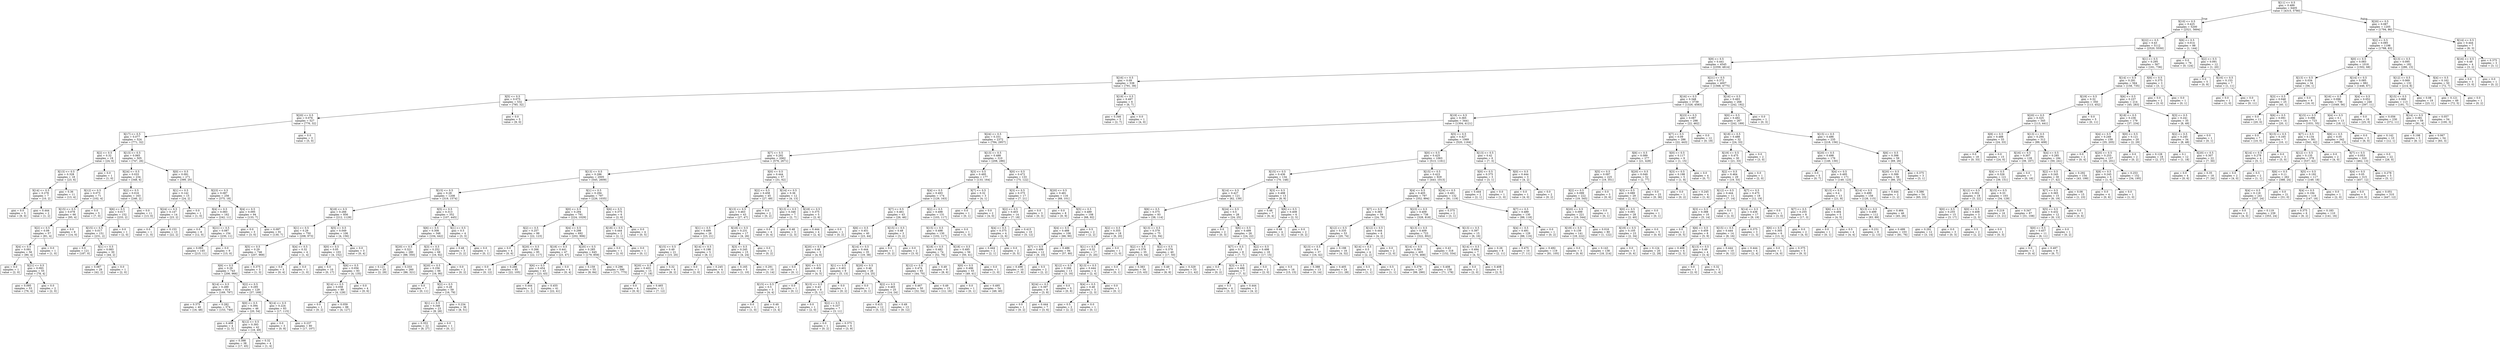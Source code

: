 digraph Tree {
node [shape=box] ;
0 [label="X[11] <= 0.5\ngini = 0.489\nsamples = 6405\nvalue = [4315, 5780]"] ;
1 [label="X[10] <= 0.5\ngini = 0.425\nsamples = 5200\nvalue = [2521, 5694]"] ;
0 -> 1 [labeldistance=2.5, labelangle=45, headlabel="True"] ;
2 [label="X[22] <= 0.5\ngini = 0.43\nsamples = 5112\nvalue = [2520, 5550]"] ;
1 -> 2 ;
3 [label="X[9] <= 0.5\ngini = 0.441\nsamples = 4545\nvalue = [2359, 4814]"] ;
2 -> 3 ;
4 [label="X[16] <= 0.5\ngini = 0.09\nsamples = 538\nvalue = [791, 39]"] ;
3 -> 4 ;
5 [label="X[5] <= 0.5\ngini = 0.075\nsamples = 532\nvalue = [785, 32]"] ;
4 -> 5 ;
6 [label="X[20] <= 0.5\ngini = 0.076\nsamples = 527\nvalue = [776, 32]"] ;
5 -> 6 ;
7 [label="X[17] <= 0.5\ngini = 0.077\nsamples = 524\nvalue = [771, 32]"] ;
6 -> 7 ;
8 [label="X[2] <= 0.5\ngini = 0.32\nsamples = 19\nvalue = [24, 6]"] ;
7 -> 8 ;
9 [label="X[13] <= 0.5\ngini = 0.328\nsamples = 18\nvalue = [23, 6]"] ;
8 -> 9 ;
10 [label="X[14] <= 0.5\ngini = 0.278\nsamples = 7\nvalue = [10, 2]"] ;
9 -> 10 ;
11 [label="gini = 0.0\nsamples = 5\nvalue = [9, 0]"] ;
10 -> 11 ;
12 [label="gini = 0.444\nsamples = 2\nvalue = [1, 2]"] ;
10 -> 12 ;
13 [label="gini = 0.36\nsamples = 11\nvalue = [13, 4]"] ;
9 -> 13 ;
14 [label="gini = 0.0\nsamples = 1\nvalue = [1, 0]"] ;
8 -> 14 ;
15 [label="X[13] <= 0.5\ngini = 0.065\nsamples = 505\nvalue = [747, 26]"] ;
7 -> 15 ;
16 [label="X[24] <= 0.5\ngini = 0.033\nsamples = 234\nvalue = [348, 6]"] ;
15 -> 16 ;
17 [label="X[12] <= 0.5\ngini = 0.073\nsamples = 71\nvalue = [102, 4]"] ;
16 -> 17 ;
18 [label="X[15] <= 0.5\ngini = 0.078\nsamples = 66\nvalue = [95, 4]"] ;
17 -> 18 ;
19 [label="X[2] <= 0.5\ngini = 0.09\nsamples = 57\nvalue = [81, 4]"] ;
18 -> 19 ;
20 [label="X[4] <= 0.5\ngini = 0.091\nsamples = 56\nvalue = [80, 4]"] ;
19 -> 20 ;
21 [label="gini = 0.0\nsamples = 1\nvalue = [2, 0]"] ;
20 -> 21 ;
22 [label="X[21] <= 0.5\ngini = 0.093\nsamples = 55\nvalue = [78, 4]"] ;
20 -> 22 ;
23 [label="gini = 0.095\nsamples = 53\nvalue = [76, 4]"] ;
22 -> 23 ;
24 [label="gini = 0.0\nsamples = 2\nvalue = [2, 0]"] ;
22 -> 24 ;
25 [label="gini = 0.0\nsamples = 1\nvalue = [1, 0]"] ;
19 -> 25 ;
26 [label="gini = 0.0\nsamples = 9\nvalue = [14, 0]"] ;
18 -> 26 ;
27 [label="gini = 0.0\nsamples = 5\nvalue = [7, 0]"] ;
17 -> 27 ;
28 [label="X[2] <= 0.5\ngini = 0.016\nsamples = 163\nvalue = [246, 2]"] ;
16 -> 28 ;
29 [label="X[6] <= 0.5\ngini = 0.017\nsamples = 152\nvalue = [233, 2]"] ;
28 -> 29 ;
30 [label="X[15] <= 0.5\ngini = 0.017\nsamples = 151\nvalue = [231, 2]"] ;
29 -> 30 ;
31 [label="gini = 0.0\nsamples = 121\nvalue = [187, 0]"] ;
30 -> 31 ;
32 [label="X[1] <= 0.5\ngini = 0.083\nsamples = 30\nvalue = [44, 2]"] ;
30 -> 32 ;
33 [label="gini = 0.087\nsamples = 29\nvalue = [42, 2]"] ;
32 -> 33 ;
34 [label="gini = 0.0\nsamples = 1\nvalue = [2, 0]"] ;
32 -> 34 ;
35 [label="gini = 0.0\nsamples = 1\nvalue = [2, 0]"] ;
29 -> 35 ;
36 [label="gini = 0.0\nsamples = 11\nvalue = [13, 0]"] ;
28 -> 36 ;
37 [label="X[0] <= 0.5\ngini = 0.091\nsamples = 271\nvalue = [399, 20]"] ;
15 -> 37 ;
38 [label="X[1] <= 0.5\ngini = 0.142\nsamples = 15\nvalue = [24, 2]"] ;
37 -> 38 ;
39 [label="X[24] <= 0.5\ngini = 0.147\nsamples = 14\nvalue = [23, 2]"] ;
38 -> 39 ;
40 [label="gini = 0.0\nsamples = 1\nvalue = [1, 0]"] ;
39 -> 40 ;
41 [label="gini = 0.153\nsamples = 13\nvalue = [22, 2]"] ;
39 -> 41 ;
42 [label="gini = 0.0\nsamples = 1\nvalue = [1, 0]"] ;
38 -> 42 ;
43 [label="X[23] <= 0.5\ngini = 0.087\nsamples = 256\nvalue = [375, 18]"] ;
37 -> 43 ;
44 [label="X[4] <= 0.5\ngini = 0.083\nsamples = 162\nvalue = [242, 11]"] ;
43 -> 44 ;
45 [label="gini = 0.0\nsamples = 8\nvalue = [12, 0]"] ;
44 -> 45 ;
46 [label="X[21] <= 0.5\ngini = 0.087\nsamples = 154\nvalue = [230, 11]"] ;
44 -> 46 ;
47 [label="gini = 0.093\nsamples = 145\nvalue = [215, 11]"] ;
46 -> 47 ;
48 [label="gini = 0.0\nsamples = 9\nvalue = [15, 0]"] ;
46 -> 48 ;
49 [label="X[4] <= 0.5\ngini = 0.095\nsamples = 94\nvalue = [133, 7]"] ;
43 -> 49 ;
50 [label="gini = 0.0\nsamples = 3\nvalue = [3, 0]"] ;
49 -> 50 ;
51 [label="gini = 0.097\nsamples = 91\nvalue = [130, 7]"] ;
49 -> 51 ;
52 [label="gini = 0.0\nsamples = 3\nvalue = [5, 0]"] ;
6 -> 52 ;
53 [label="gini = 0.0\nsamples = 5\nvalue = [9, 0]"] ;
5 -> 53 ;
54 [label="X[19] <= 0.5\ngini = 0.497\nsamples = 6\nvalue = [6, 7]"] ;
4 -> 54 ;
55 [label="gini = 0.346\nsamples = 5\nvalue = [2, 7]"] ;
54 -> 55 ;
56 [label="gini = 0.0\nsamples = 1\nvalue = [4, 0]"] ;
54 -> 56 ;
57 [label="X[21] <= 0.5\ngini = 0.372\nsamples = 4007\nvalue = [1568, 4775]"] ;
3 -> 57 ;
58 [label="X[16] <= 0.5\ngini = 0.348\nsamples = 3739\nvalue = [1326, 4583]"] ;
57 -> 58 ;
59 [label="X[19] <= 0.5\ngini = 0.365\nsamples = 3441\nvalue = [1304, 4121]"] ;
58 -> 59 ;
60 [label="X[24] <= 0.5\ngini = 0.331\nsamples = 2372\nvalue = [784, 2957]"] ;
59 -> 60 ;
61 [label="X[7] <= 0.5\ngini = 0.292\nsamples = 2062\nvalue = [576, 2671]"] ;
60 -> 61 ;
62 [label="X[13] <= 0.5\ngini = 0.286\nsamples = 2005\nvalue = [545, 2609]"] ;
61 -> 62 ;
63 [label="X[15] <= 0.5\ngini = 0.28\nsamples = 1208\nvalue = [319, 1574]"] ;
62 -> 63 ;
64 [label="X[18] <= 0.5\ngini = 0.266\nsamples = 856\nvalue = [212, 1129]"] ;
63 -> 64 ;
65 [label="X[1] <= 0.5\ngini = 0.29\nsamples = 750\nvalue = [208, 973]"] ;
64 -> 65 ;
66 [label="X[5] <= 0.5\ngini = 0.29\nsamples = 746\nvalue = [207, 969]"] ;
65 -> 66 ;
67 [label="X[6] <= 0.5\ngini = 0.29\nsamples = 743\nvalue = [206, 966]"] ;
66 -> 67 ;
68 [label="X[14] <= 0.5\ngini = 0.289\nsamples = 614\nvalue = [169, 797]"] ;
67 -> 68 ;
69 [label="gini = 0.375\nsamples = 40\nvalue = [16, 48]"] ;
68 -> 69 ;
70 [label="gini = 0.282\nsamples = 574\nvalue = [153, 749]"] ;
68 -> 70 ;
71 [label="X[2] <= 0.5\ngini = 0.295\nsamples = 129\nvalue = [37, 169]"] ;
67 -> 71 ;
72 [label="X[0] <= 0.5\ngini = 0.394\nsamples = 46\nvalue = [20, 54]"] ;
71 -> 72 ;
73 [label="gini = 0.408\nsamples = 4\nvalue = [2, 5]"] ;
72 -> 73 ;
74 [label="X[12] <= 0.5\ngini = 0.393\nsamples = 42\nvalue = [18, 49]"] ;
72 -> 74 ;
75 [label="gini = 0.398\nsamples = 38\nvalue = [17, 45]"] ;
74 -> 75 ;
76 [label="gini = 0.32\nsamples = 4\nvalue = [1, 4]"] ;
74 -> 76 ;
77 [label="X[14] <= 0.5\ngini = 0.224\nsamples = 83\nvalue = [17, 115]"] ;
71 -> 77 ;
78 [label="gini = 0.0\nsamples = 3\nvalue = [0, 8]"] ;
77 -> 78 ;
79 [label="gini = 0.237\nsamples = 80\nvalue = [17, 107]"] ;
77 -> 79 ;
80 [label="gini = 0.375\nsamples = 3\nvalue = [1, 3]"] ;
66 -> 80 ;
81 [label="X[4] <= 0.5\ngini = 0.32\nsamples = 4\nvalue = [1, 4]"] ;
65 -> 81 ;
82 [label="gini = 0.0\nsamples = 3\nvalue = [0, 4]"] ;
81 -> 82 ;
83 [label="gini = 0.0\nsamples = 1\nvalue = [1, 0]"] ;
81 -> 83 ;
84 [label="X[5] <= 0.5\ngini = 0.049\nsamples = 106\nvalue = [4, 156]"] ;
64 -> 84 ;
85 [label="X[0] <= 0.5\ngini = 0.05\nsamples = 103\nvalue = [4, 152]"] ;
84 -> 85 ;
86 [label="gini = 0.0\nsamples = 10\nvalue = [0, 17]"] ;
85 -> 86 ;
87 [label="X[6] <= 0.5\ngini = 0.056\nsamples = 93\nvalue = [4, 135]"] ;
85 -> 87 ;
88 [label="X[14] <= 0.5\ngini = 0.058\nsamples = 89\nvalue = [4, 129]"] ;
87 -> 88 ;
89 [label="gini = 0.0\nsamples = 1\nvalue = [0, 2]"] ;
88 -> 89 ;
90 [label="gini = 0.059\nsamples = 88\nvalue = [4, 127]"] ;
88 -> 90 ;
91 [label="gini = 0.0\nsamples = 4\nvalue = [0, 6]"] ;
87 -> 91 ;
92 [label="gini = 0.0\nsamples = 3\nvalue = [0, 4]"] ;
84 -> 92 ;
93 [label="X[5] <= 0.5\ngini = 0.313\nsamples = 352\nvalue = [107, 445]"] ;
63 -> 93 ;
94 [label="X[6] <= 0.5\ngini = 0.308\nsamples = 348\nvalue = [104, 442]"] ;
93 -> 94 ;
95 [label="X[20] <= 0.5\ngini = 0.321\nsamples = 280\nvalue = [88, 350]"] ;
94 -> 95 ;
96 [label="gini = 0.121\nsamples = 20\nvalue = [2, 29]"] ;
95 -> 96 ;
97 [label="gini = 0.333\nsamples = 260\nvalue = [86, 321]"] ;
95 -> 97 ;
98 [label="X[3] <= 0.5\ngini = 0.252\nsamples = 68\nvalue = [16, 92]"] ;
94 -> 98 ;
99 [label="X[20] <= 0.5\ngini = 0.256\nsamples = 66\nvalue = [16, 90]"] ;
98 -> 99 ;
100 [label="gini = 0.0\nsamples = 7\nvalue = [0, 11]"] ;
99 -> 100 ;
101 [label="X[2] <= 0.5\ngini = 0.28\nsamples = 59\nvalue = [16, 79]"] ;
99 -> 101 ;
102 [label="X[1] <= 0.5\ngini = 0.346\nsamples = 23\nvalue = [8, 28]"] ;
101 -> 102 ;
103 [label="gini = 0.353\nsamples = 22\nvalue = [8, 27]"] ;
102 -> 103 ;
104 [label="gini = 0.0\nsamples = 1\nvalue = [0, 1]"] ;
102 -> 104 ;
105 [label="gini = 0.234\nsamples = 36\nvalue = [8, 51]"] ;
101 -> 105 ;
106 [label="gini = 0.0\nsamples = 2\nvalue = [0, 2]"] ;
98 -> 106 ;
107 [label="X[1] <= 0.5\ngini = 0.5\nsamples = 4\nvalue = [3, 3]"] ;
93 -> 107 ;
108 [label="gini = 0.48\nsamples = 3\nvalue = [3, 2]"] ;
107 -> 108 ;
109 [label="gini = 0.0\nsamples = 1\nvalue = [0, 1]"] ;
107 -> 109 ;
110 [label="X[1] <= 0.5\ngini = 0.294\nsamples = 797\nvalue = [226, 1035]"] ;
62 -> 110 ;
111 [label="X[0] <= 0.5\ngini = 0.294\nsamples = 791\nvalue = [224, 1029]"] ;
110 -> 111 ;
112 [label="X[2] <= 0.5\ngini = 0.257\nsamples = 99\nvalue = [22, 123]"] ;
111 -> 112 ;
113 [label="gini = 0.0\nsamples = 4\nvalue = [0, 6]"] ;
112 -> 113 ;
114 [label="X[20] <= 0.5\ngini = 0.266\nsamples = 95\nvalue = [22, 117]"] ;
112 -> 114 ;
115 [label="gini = 0.0\nsamples = 10\nvalue = [0, 12]"] ;
114 -> 115 ;
116 [label="gini = 0.286\nsamples = 85\nvalue = [22, 105]"] ;
114 -> 116 ;
117 [label="X[4] <= 0.5\ngini = 0.298\nsamples = 692\nvalue = [202, 906]"] ;
111 -> 117 ;
118 [label="X[18] <= 0.5\ngini = 0.441\nsamples = 47\nvalue = [23, 47]"] ;
117 -> 118 ;
119 [label="X[6] <= 0.5\ngini = 0.454\nsamples = 43\nvalue = [23, 43]"] ;
118 -> 119 ;
120 [label="gini = 0.444\nsamples = 2\nvalue = [1, 2]"] ;
119 -> 120 ;
121 [label="gini = 0.455\nsamples = 41\nvalue = [22, 41]"] ;
119 -> 121 ;
122 [label="gini = 0.0\nsamples = 4\nvalue = [0, 4]"] ;
118 -> 122 ;
123 [label="X[20] <= 0.5\ngini = 0.285\nsamples = 645\nvalue = [179, 859]"] ;
117 -> 123 ;
124 [label="gini = 0.159\nsamples = 55\nvalue = [8, 84]"] ;
123 -> 124 ;
125 [label="gini = 0.296\nsamples = 590\nvalue = [171, 775]"] ;
123 -> 125 ;
126 [label="X[6] <= 0.5\ngini = 0.375\nsamples = 6\nvalue = [2, 6]"] ;
110 -> 126 ;
127 [label="X[18] <= 0.5\ngini = 0.444\nsamples = 2\nvalue = [2, 1]"] ;
126 -> 127 ;
128 [label="gini = 0.0\nsamples = 1\nvalue = [2, 0]"] ;
127 -> 128 ;
129 [label="gini = 0.0\nsamples = 1\nvalue = [0, 1]"] ;
127 -> 129 ;
130 [label="gini = 0.0\nsamples = 4\nvalue = [0, 5]"] ;
126 -> 130 ;
131 [label="X[0] <= 0.5\ngini = 0.444\nsamples = 57\nvalue = [31, 62]"] ;
61 -> 131 ;
132 [label="X[2] <= 0.5\ngini = 0.458\nsamples = 45\nvalue = [27, 49]"] ;
131 -> 132 ;
133 [label="X[13] <= 0.5\ngini = 0.463\nsamples = 43\nvalue = [27, 47]"] ;
132 -> 133 ;
134 [label="X[1] <= 0.5\ngini = 0.499\nsamples = 26\nvalue = [23, 21]"] ;
133 -> 134 ;
135 [label="X[15] <= 0.5\ngini = 0.49\nsamples = 21\nvalue = [15, 20]"] ;
134 -> 135 ;
136 [label="X[20] <= 0.5\ngini = 0.403\nsamples = 15\nvalue = [7, 18]"] ;
135 -> 136 ;
137 [label="gini = 0.0\nsamples = 4\nvalue = [0, 6]"] ;
136 -> 137 ;
138 [label="gini = 0.465\nsamples = 11\nvalue = [7, 12]"] ;
136 -> 138 ;
139 [label="gini = 0.32\nsamples = 6\nvalue = [8, 2]"] ;
135 -> 139 ;
140 [label="X[14] <= 0.5\ngini = 0.198\nsamples = 5\nvalue = [8, 1]"] ;
134 -> 140 ;
141 [label="gini = 0.0\nsamples = 1\nvalue = [2, 0]"] ;
140 -> 141 ;
142 [label="gini = 0.245\nsamples = 4\nvalue = [6, 1]"] ;
140 -> 142 ;
143 [label="X[18] <= 0.5\ngini = 0.231\nsamples = 17\nvalue = [4, 26]"] ;
133 -> 143 ;
144 [label="X[3] <= 0.5\ngini = 0.245\nsamples = 15\nvalue = [4, 24]"] ;
143 -> 144 ;
145 [label="gini = 0.165\nsamples = 5\nvalue = [1, 10]"] ;
144 -> 145 ;
146 [label="gini = 0.291\nsamples = 10\nvalue = [3, 14]"] ;
144 -> 146 ;
147 [label="gini = 0.0\nsamples = 2\nvalue = [0, 2]"] ;
143 -> 147 ;
148 [label="gini = 0.0\nsamples = 2\nvalue = [0, 2]"] ;
132 -> 148 ;
149 [label="X[14] <= 0.5\ngini = 0.36\nsamples = 12\nvalue = [4, 13]"] ;
131 -> 149 ;
150 [label="X[13] <= 0.5\ngini = 0.346\nsamples = 7\nvalue = [2, 7]"] ;
149 -> 150 ;
151 [label="gini = 0.0\nsamples = 4\nvalue = [0, 4]"] ;
150 -> 151 ;
152 [label="gini = 0.48\nsamples = 3\nvalue = [2, 3]"] ;
150 -> 152 ;
153 [label="X[18] <= 0.5\ngini = 0.375\nsamples = 5\nvalue = [2, 6]"] ;
149 -> 153 ;
154 [label="gini = 0.444\nsamples = 4\nvalue = [2, 4]"] ;
153 -> 154 ;
155 [label="gini = 0.0\nsamples = 1\nvalue = [0, 2]"] ;
153 -> 155 ;
156 [label="X[13] <= 0.5\ngini = 0.488\nsamples = 310\nvalue = [208, 286]"] ;
60 -> 156 ;
157 [label="X[3] <= 0.5\ngini = 0.495\nsamples = 177\nvalue = [133, 164]"] ;
156 -> 157 ;
158 [label="X[4] <= 0.5\ngini = 0.493\nsamples = 174\nvalue = [129, 163]"] ;
157 -> 158 ;
159 [label="X[7] <= 0.5\ngini = 0.461\nsamples = 43\nvalue = [26, 46]"] ;
158 -> 159 ;
160 [label="X[6] <= 0.5\ngini = 0.451\nsamples = 40\nvalue = [23, 44]"] ;
159 -> 160 ;
161 [label="X[20] <= 0.5\ngini = 0.48\nsamples = 5\nvalue = [4, 6]"] ;
160 -> 161 ;
162 [label="gini = 0.0\nsamples = 1\nvalue = [0, 1]"] ;
161 -> 162 ;
163 [label="X[0] <= 0.5\ngini = 0.494\nsamples = 4\nvalue = [4, 5]"] ;
161 -> 163 ;
164 [label="X[15] <= 0.5\ngini = 0.5\nsamples = 3\nvalue = [4, 4]"] ;
163 -> 164 ;
165 [label="gini = 0.0\nsamples = 1\nvalue = [1, 0]"] ;
164 -> 165 ;
166 [label="gini = 0.49\nsamples = 2\nvalue = [3, 4]"] ;
164 -> 166 ;
167 [label="gini = 0.0\nsamples = 1\nvalue = [0, 1]"] ;
163 -> 167 ;
168 [label="X[14] <= 0.5\ngini = 0.444\nsamples = 35\nvalue = [19, 38]"] ;
160 -> 168 ;
169 [label="X[1] <= 0.5\ngini = 0.401\nsamples = 9\nvalue = [5, 13]"] ;
168 -> 169 ;
170 [label="X[15] <= 0.5\ngini = 0.43\nsamples = 8\nvalue = [5, 11]"] ;
169 -> 170 ;
171 [label="gini = 0.0\nsamples = 1\nvalue = [2, 0]"] ;
170 -> 171 ;
172 [label="X[2] <= 0.5\ngini = 0.337\nsamples = 7\nvalue = [3, 11]"] ;
170 -> 172 ;
173 [label="gini = 0.0\nsamples = 1\nvalue = [0, 2]"] ;
172 -> 173 ;
174 [label="gini = 0.375\nsamples = 6\nvalue = [3, 9]"] ;
172 -> 174 ;
175 [label="gini = 0.0\nsamples = 1\nvalue = [0, 2]"] ;
169 -> 175 ;
176 [label="X[20] <= 0.5\ngini = 0.46\nsamples = 26\nvalue = [14, 25]"] ;
168 -> 176 ;
177 [label="gini = 0.0\nsamples = 1\nvalue = [0, 1]"] ;
176 -> 177 ;
178 [label="X[2] <= 0.5\ngini = 0.465\nsamples = 25\nvalue = [14, 24]"] ;
176 -> 178 ;
179 [label="gini = 0.415\nsamples = 12\nvalue = [5, 12]"] ;
178 -> 179 ;
180 [label="gini = 0.49\nsamples = 13\nvalue = [9, 12]"] ;
178 -> 180 ;
181 [label="X[15] <= 0.5\ngini = 0.48\nsamples = 3\nvalue = [3, 2]"] ;
159 -> 181 ;
182 [label="gini = 0.0\nsamples = 1\nvalue = [0, 2]"] ;
181 -> 182 ;
183 [label="gini = 0.0\nsamples = 2\nvalue = [3, 0]"] ;
181 -> 183 ;
184 [label="X[2] <= 0.5\ngini = 0.498\nsamples = 131\nvalue = [103, 117]"] ;
158 -> 184 ;
185 [label="X[15] <= 0.5\ngini = 0.498\nsamples = 130\nvalue = [102, 117]"] ;
184 -> 185 ;
186 [label="X[18] <= 0.5\ngini = 0.482\nsamples = 74\nvalue = [52, 76]"] ;
185 -> 186 ;
187 [label="X[12] <= 0.5\ngini = 0.474\nsamples = 65\nvalue = [44, 70]"] ;
186 -> 187 ;
188 [label="gini = 0.467\nsamples = 50\nvalue = [32, 54]"] ;
187 -> 188 ;
189 [label="gini = 0.49\nsamples = 15\nvalue = [12, 16]"] ;
187 -> 189 ;
190 [label="gini = 0.49\nsamples = 9\nvalue = [8, 6]"] ;
186 -> 190 ;
191 [label="X[18] <= 0.5\ngini = 0.495\nsamples = 56\nvalue = [50, 41]"] ;
185 -> 191 ;
192 [label="X[0] <= 0.5\ngini = 0.496\nsamples = 55\nvalue = [49, 41]"] ;
191 -> 192 ;
193 [label="gini = 0.0\nsamples = 1\nvalue = [0, 1]"] ;
192 -> 193 ;
194 [label="gini = 0.495\nsamples = 54\nvalue = [49, 40]"] ;
192 -> 194 ;
195 [label="gini = 0.0\nsamples = 1\nvalue = [1, 0]"] ;
191 -> 195 ;
196 [label="gini = 0.0\nsamples = 1\nvalue = [1, 0]"] ;
184 -> 196 ;
197 [label="X[7] <= 0.5\ngini = 0.32\nsamples = 3\nvalue = [4, 1]"] ;
157 -> 197 ;
198 [label="gini = 0.0\nsamples = 1\nvalue = [0, 1]"] ;
197 -> 198 ;
199 [label="gini = 0.0\nsamples = 2\nvalue = [4, 0]"] ;
197 -> 199 ;
200 [label="X[0] <= 0.5\ngini = 0.472\nsamples = 133\nvalue = [75, 122]"] ;
156 -> 200 ;
201 [label="X[3] <= 0.5\ngini = 0.375\nsamples = 17\nvalue = [7, 21]"] ;
200 -> 201 ;
202 [label="X[2] <= 0.5\ngini = 0.403\nsamples = 14\nvalue = [7, 18]"] ;
201 -> 202 ;
203 [label="X[4] <= 0.5\ngini = 0.375\nsamples = 4\nvalue = [2, 6]"] ;
202 -> 203 ;
204 [label="gini = 0.444\nsamples = 2\nvalue = [2, 1]"] ;
203 -> 204 ;
205 [label="gini = 0.0\nsamples = 2\nvalue = [0, 5]"] ;
203 -> 205 ;
206 [label="gini = 0.415\nsamples = 10\nvalue = [5, 12]"] ;
202 -> 206 ;
207 [label="gini = 0.0\nsamples = 3\nvalue = [0, 3]"] ;
201 -> 207 ;
208 [label="X[20] <= 0.5\ngini = 0.481\nsamples = 116\nvalue = [68, 101]"] ;
200 -> 208 ;
209 [label="gini = 0.0\nsamples = 8\nvalue = [0, 9]"] ;
208 -> 209 ;
210 [label="X[5] <= 0.5\ngini = 0.489\nsamples = 108\nvalue = [68, 92]"] ;
208 -> 210 ;
211 [label="X[4] <= 0.5\ngini = 0.488\nsamples = 106\nvalue = [66, 90]"] ;
210 -> 211 ;
212 [label="X[7] <= 0.5\ngini = 0.499\nsamples = 12\nvalue = [9, 10]"] ;
211 -> 212 ;
213 [label="gini = 0.498\nsamples = 10\nvalue = [7, 8]"] ;
212 -> 213 ;
214 [label="gini = 0.5\nsamples = 2\nvalue = [2, 2]"] ;
212 -> 214 ;
215 [label="gini = 0.486\nsamples = 94\nvalue = [57, 80]"] ;
211 -> 215 ;
216 [label="gini = 0.5\nsamples = 2\nvalue = [2, 2]"] ;
210 -> 216 ;
217 [label="X[5] <= 0.5\ngini = 0.427\nsamples = 1069\nvalue = [520, 1164]"] ;
59 -> 217 ;
218 [label="X[0] <= 0.5\ngini = 0.425\nsamples = 1063\nvalue = [513, 1161]"] ;
217 -> 218 ;
219 [label="X[15] <= 0.5\ngini = 0.436\nsamples = 134\nvalue = [70, 148]"] ;
218 -> 219 ;
220 [label="X[14] <= 0.5\ngini = 0.427\nsamples = 121\nvalue = [62, 139]"] ;
219 -> 220 ;
221 [label="X[6] <= 0.5\ngini = 0.375\nsamples = 93\nvalue = [38, 114]"] ;
220 -> 221 ;
222 [label="X[2] <= 0.5\ngini = 0.355\nsamples = 18\nvalue = [6, 20]"] ;
221 -> 222 ;
223 [label="X[1] <= 0.5\ngini = 0.32\nsamples = 17\nvalue = [5, 20]"] ;
222 -> 223 ;
224 [label="X[12] <= 0.5\ngini = 0.266\nsamples = 13\nvalue = [3, 16]"] ;
223 -> 224 ;
225 [label="X[24] <= 0.5\ngini = 0.397\nsamples = 8\nvalue = [3, 8]"] ;
224 -> 225 ;
226 [label="gini = 0.0\nsamples = 1\nvalue = [0, 2]"] ;
225 -> 226 ;
227 [label="gini = 0.444\nsamples = 7\nvalue = [3, 6]"] ;
225 -> 227 ;
228 [label="gini = 0.0\nsamples = 5\nvalue = [0, 8]"] ;
224 -> 228 ;
229 [label="X[13] <= 0.5\ngini = 0.444\nsamples = 4\nvalue = [2, 4]"] ;
223 -> 229 ;
230 [label="X[4] <= 0.5\ngini = 0.48\nsamples = 3\nvalue = [2, 3]"] ;
229 -> 230 ;
231 [label="gini = 0.5\nsamples = 2\nvalue = [2, 2]"] ;
230 -> 231 ;
232 [label="gini = 0.0\nsamples = 1\nvalue = [0, 1]"] ;
230 -> 232 ;
233 [label="gini = 0.0\nsamples = 1\nvalue = [0, 1]"] ;
229 -> 233 ;
234 [label="gini = 0.0\nsamples = 1\nvalue = [1, 0]"] ;
222 -> 234 ;
235 [label="X[13] <= 0.5\ngini = 0.379\nsamples = 75\nvalue = [32, 94]"] ;
221 -> 235 ;
236 [label="X[2] <= 0.5\ngini = 0.379\nsamples = 35\nvalue = [15, 44]"] ;
235 -> 236 ;
237 [label="gini = 0.0\nsamples = 1\nvalue = [0, 1]"] ;
236 -> 237 ;
238 [label="gini = 0.383\nsamples = 34\nvalue = [15, 43]"] ;
236 -> 238 ;
239 [label="X[2] <= 0.5\ngini = 0.379\nsamples = 40\nvalue = [17, 50]"] ;
235 -> 239 ;
240 [label="gini = 0.49\nsamples = 7\nvalue = [6, 8]"] ;
239 -> 240 ;
241 [label="gini = 0.329\nsamples = 33\nvalue = [11, 42]"] ;
239 -> 241 ;
242 [label="X[24] <= 0.5\ngini = 0.5\nsamples = 28\nvalue = [24, 25]"] ;
220 -> 242 ;
243 [label="gini = 0.0\nsamples = 2\nvalue = [0, 3]"] ;
242 -> 243 ;
244 [label="X[6] <= 0.5\ngini = 0.499\nsamples = 26\nvalue = [24, 22]"] ;
242 -> 244 ;
245 [label="X[7] <= 0.5\ngini = 0.5\nsamples = 8\nvalue = [7, 7]"] ;
244 -> 245 ;
246 [label="gini = 0.0\nsamples = 1\nvalue = [0, 2]"] ;
245 -> 246 ;
247 [label="X[3] <= 0.5\ngini = 0.486\nsamples = 7\nvalue = [7, 5]"] ;
245 -> 247 ;
248 [label="gini = 0.5\nsamples = 4\nvalue = [3, 3]"] ;
247 -> 248 ;
249 [label="gini = 0.444\nsamples = 3\nvalue = [4, 2]"] ;
247 -> 249 ;
250 [label="X[2] <= 0.5\ngini = 0.498\nsamples = 18\nvalue = [17, 15]"] ;
244 -> 250 ;
251 [label="gini = 0.0\nsamples = 2\nvalue = [2, 0]"] ;
250 -> 251 ;
252 [label="gini = 0.5\nsamples = 16\nvalue = [15, 15]"] ;
250 -> 252 ;
253 [label="X[3] <= 0.5\ngini = 0.498\nsamples = 13\nvalue = [8, 9]"] ;
219 -> 253 ;
254 [label="gini = 0.48\nsamples = 7\nvalue = [6, 4]"] ;
253 -> 254 ;
255 [label="X[6] <= 0.5\ngini = 0.408\nsamples = 6\nvalue = [2, 5]"] ;
253 -> 255 ;
256 [label="gini = 0.48\nsamples = 4\nvalue = [2, 3]"] ;
255 -> 256 ;
257 [label="gini = 0.0\nsamples = 2\nvalue = [0, 2]"] ;
255 -> 257 ;
258 [label="X[15] <= 0.5\ngini = 0.423\nsamples = 929\nvalue = [443, 1013]"] ;
218 -> 258 ;
259 [label="X[4] <= 0.5\ngini = 0.405\nsamples = 797\nvalue = [352, 894]"] ;
258 -> 259 ;
260 [label="X[7] <= 0.5\ngini = 0.365\nsamples = 59\nvalue = [24, 76]"] ;
259 -> 260 ;
261 [label="X[12] <= 0.5\ngini = 0.335\nsamples = 53\nvalue = [20, 74]"] ;
260 -> 261 ;
262 [label="X[13] <= 0.5\ngini = 0.4\nsamples = 37\nvalue = [16, 42]"] ;
261 -> 262 ;
263 [label="gini = 0.388\nsamples = 13\nvalue = [5, 14]"] ;
262 -> 263 ;
264 [label="gini = 0.405\nsamples = 24\nvalue = [11, 28]"] ;
262 -> 264 ;
265 [label="gini = 0.198\nsamples = 16\nvalue = [4, 32]"] ;
261 -> 265 ;
266 [label="X[12] <= 0.5\ngini = 0.444\nsamples = 6\nvalue = [4, 2]"] ;
260 -> 266 ;
267 [label="X[14] <= 0.5\ngini = 0.5\nsamples = 4\nvalue = [2, 2]"] ;
266 -> 267 ;
268 [label="gini = 0.5\nsamples = 2\nvalue = [1, 1]"] ;
267 -> 268 ;
269 [label="gini = 0.5\nsamples = 2\nvalue = [1, 1]"] ;
267 -> 269 ;
270 [label="gini = 0.0\nsamples = 2\nvalue = [2, 0]"] ;
266 -> 270 ;
271 [label="X[23] <= 0.5\ngini = 0.409\nsamples = 738\nvalue = [328, 818]"] ;
259 -> 271 ;
272 [label="X[13] <= 0.5\ngini = 0.409\nsamples = 723\nvalue = [322, 802]"] ;
271 -> 272 ;
273 [label="X[14] <= 0.5\ngini = 0.391\nsamples = 405\nvalue = [170, 468]"] ;
272 -> 273 ;
274 [label="gini = 0.379\nsamples = 247\nvalue = [99, 290]"] ;
273 -> 274 ;
275 [label="gini = 0.408\nsamples = 158\nvalue = [71, 178]"] ;
273 -> 275 ;
276 [label="gini = 0.43\nsamples = 318\nvalue = [152, 334]"] ;
272 -> 276 ;
277 [label="X[13] <= 0.5\ngini = 0.397\nsamples = 15\nvalue = [6, 16]"] ;
271 -> 277 ;
278 [label="X[14] <= 0.5\ngini = 0.494\nsamples = 7\nvalue = [4, 5]"] ;
277 -> 278 ;
279 [label="gini = 0.0\nsamples = 2\nvalue = [2, 0]"] ;
278 -> 279 ;
280 [label="gini = 0.408\nsamples = 5\nvalue = [2, 5]"] ;
278 -> 280 ;
281 [label="gini = 0.26\nsamples = 8\nvalue = [2, 11]"] ;
277 -> 281 ;
282 [label="X[24] <= 0.5\ngini = 0.491\nsamples = 132\nvalue = [91, 119]"] ;
258 -> 282 ;
283 [label="gini = 0.375\nsamples = 2\nvalue = [3, 1]"] ;
282 -> 283 ;
284 [label="X[7] <= 0.5\ngini = 0.489\nsamples = 130\nvalue = [88, 118]"] ;
282 -> 284 ;
285 [label="X[4] <= 0.5\ngini = 0.491\nsamples = 129\nvalue = [88, 116]"] ;
284 -> 285 ;
286 [label="gini = 0.475\nsamples = 10\nvalue = [7, 11]"] ;
285 -> 286 ;
287 [label="gini = 0.492\nsamples = 119\nvalue = [81, 105]"] ;
285 -> 287 ;
288 [label="gini = 0.0\nsamples = 1\nvalue = [0, 2]"] ;
284 -> 288 ;
289 [label="X[13] <= 0.5\ngini = 0.42\nsamples = 6\nvalue = [7, 3]"] ;
217 -> 289 ;
290 [label="X[0] <= 0.5\ngini = 0.375\nsamples = 3\nvalue = [3, 1]"] ;
289 -> 290 ;
291 [label="gini = 0.444\nsamples = 2\nvalue = [2, 1]"] ;
290 -> 291 ;
292 [label="gini = 0.0\nsamples = 1\nvalue = [1, 0]"] ;
290 -> 292 ;
293 [label="X[0] <= 0.5\ngini = 0.444\nsamples = 3\nvalue = [4, 2]"] ;
289 -> 293 ;
294 [label="gini = 0.0\nsamples = 1\nvalue = [4, 0]"] ;
293 -> 294 ;
295 [label="gini = 0.0\nsamples = 2\nvalue = [0, 2]"] ;
293 -> 295 ;
296 [label="X[23] <= 0.5\ngini = 0.087\nsamples = 298\nvalue = [22, 462]"] ;
58 -> 296 ;
297 [label="X[7] <= 0.5\ngini = 0.09\nsamples = 286\nvalue = [22, 443]"] ;
296 -> 297 ;
298 [label="X[6] <= 0.5\ngini = 0.089\nsamples = 277\nvalue = [21, 428]"] ;
297 -> 298 ;
299 [label="X[5] <= 0.5\ngini = 0.097\nsamples = 225\nvalue = [19, 351]"] ;
298 -> 299 ;
300 [label="X[2] <= 0.5\ngini = 0.099\nsamples = 222\nvalue = [19, 345]"] ;
299 -> 300 ;
301 [label="X[20] <= 0.5\ngini = 0.099\nsamples = 221\nvalue = [19, 344]"] ;
300 -> 301 ;
302 [label="X[19] <= 0.5\ngini = 0.139\nsamples = 141\nvalue = [18, 222]"] ;
301 -> 302 ;
303 [label="gini = 0.0\nsamples = 3\nvalue = [0, 8]"] ;
302 -> 303 ;
304 [label="gini = 0.143\nsamples = 138\nvalue = [18, 214]"] ;
302 -> 304 ;
305 [label="gini = 0.016\nsamples = 80\nvalue = [1, 122]"] ;
301 -> 305 ;
306 [label="gini = 0.0\nsamples = 1\nvalue = [0, 1]"] ;
300 -> 306 ;
307 [label="gini = 0.0\nsamples = 3\nvalue = [0, 6]"] ;
299 -> 307 ;
308 [label="X[20] <= 0.5\ngini = 0.049\nsamples = 52\nvalue = [2, 77]"] ;
298 -> 308 ;
309 [label="X[3] <= 0.5\ngini = 0.089\nsamples = 29\nvalue = [2, 41]"] ;
308 -> 309 ;
310 [label="X[0] <= 0.5\ngini = 0.091\nsamples = 28\nvalue = [2, 40]"] ;
309 -> 310 ;
311 [label="X[19] <= 0.5\ngini = 0.105\nsamples = 23\nvalue = [2, 34]"] ;
310 -> 311 ;
312 [label="gini = 0.0\nsamples = 3\nvalue = [0, 6]"] ;
311 -> 312 ;
313 [label="gini = 0.124\nsamples = 20\nvalue = [2, 28]"] ;
311 -> 313 ;
314 [label="gini = 0.0\nsamples = 5\nvalue = [0, 6]"] ;
310 -> 314 ;
315 [label="gini = 0.0\nsamples = 1\nvalue = [0, 1]"] ;
309 -> 315 ;
316 [label="gini = 0.0\nsamples = 23\nvalue = [0, 36]"] ;
308 -> 316 ;
317 [label="X[0] <= 0.5\ngini = 0.117\nsamples = 9\nvalue = [1, 15]"] ;
297 -> 317 ;
318 [label="X[3] <= 0.5\ngini = 0.198\nsamples = 5\nvalue = [1, 8]"] ;
317 -> 318 ;
319 [label="gini = 0.0\nsamples = 1\nvalue = [0, 2]"] ;
318 -> 319 ;
320 [label="gini = 0.245\nsamples = 4\nvalue = [1, 6]"] ;
318 -> 320 ;
321 [label="gini = 0.0\nsamples = 4\nvalue = [0, 7]"] ;
317 -> 321 ;
322 [label="gini = 0.0\nsamples = 12\nvalue = [0, 19]"] ;
296 -> 322 ;
323 [label="X[16] <= 0.5\ngini = 0.493\nsamples = 268\nvalue = [242, 192]"] ;
57 -> 323 ;
324 [label="X[0] <= 0.5\ngini = 0.492\nsamples = 267\nvalue = [242, 189]"] ;
323 -> 324 ;
325 [label="X[18] <= 0.5\ngini = 0.488\nsamples = 32\nvalue = [24, 33]"] ;
324 -> 325 ;
326 [label="X[19] <= 0.5\ngini = 0.475\nsamples = 30\nvalue = [21, 33]"] ;
325 -> 326 ;
327 [label="X[2] <= 0.5\ngini = 0.464\nsamples = 29\nvalue = [19, 33]"] ;
326 -> 327 ;
328 [label="X[12] <= 0.5\ngini = 0.444\nsamples = 11\nvalue = [7, 14]"] ;
327 -> 328 ;
329 [label="X[3] <= 0.5\ngini = 0.388\nsamples = 10\nvalue = [5, 14]"] ;
328 -> 329 ;
330 [label="gini = 0.0\nsamples = 2\nvalue = [0, 5]"] ;
329 -> 330 ;
331 [label="X[6] <= 0.5\ngini = 0.459\nsamples = 8\nvalue = [5, 9]"] ;
329 -> 331 ;
332 [label="gini = 0.408\nsamples = 4\nvalue = [2, 5]"] ;
331 -> 332 ;
333 [label="X[13] <= 0.5\ngini = 0.49\nsamples = 4\nvalue = [3, 4]"] ;
331 -> 333 ;
334 [label="gini = 0.0\nsamples = 1\nvalue = [2, 0]"] ;
333 -> 334 ;
335 [label="gini = 0.32\nsamples = 3\nvalue = [1, 4]"] ;
333 -> 335 ;
336 [label="gini = 0.0\nsamples = 1\nvalue = [2, 0]"] ;
328 -> 336 ;
337 [label="X[7] <= 0.5\ngini = 0.475\nsamples = 18\nvalue = [12, 19]"] ;
327 -> 337 ;
338 [label="X[14] <= 0.5\ngini = 0.436\nsamples = 17\nvalue = [9, 19]"] ;
337 -> 338 ;
339 [label="X[15] <= 0.5\ngini = 0.444\nsamples = 14\nvalue = [8, 16]"] ;
338 -> 339 ;
340 [label="gini = 0.444\nsamples = 10\nvalue = [6, 12]"] ;
339 -> 340 ;
341 [label="gini = 0.444\nsamples = 4\nvalue = [2, 4]"] ;
339 -> 341 ;
342 [label="gini = 0.375\nsamples = 3\nvalue = [1, 3]"] ;
338 -> 342 ;
343 [label="gini = 0.0\nsamples = 1\nvalue = [3, 0]"] ;
337 -> 343 ;
344 [label="gini = 0.0\nsamples = 1\nvalue = [2, 0]"] ;
326 -> 344 ;
345 [label="gini = 0.0\nsamples = 2\nvalue = [3, 0]"] ;
325 -> 345 ;
346 [label="X[15] <= 0.5\ngini = 0.486\nsamples = 235\nvalue = [218, 156]"] ;
324 -> 346 ;
347 [label="X[20] <= 0.5\ngini = 0.498\nsamples = 176\nvalue = [149, 130]"] ;
346 -> 347 ;
348 [label="gini = 0.0\nsamples = 5\nvalue = [0, 7]"] ;
347 -> 348 ;
349 [label="X[4] <= 0.5\ngini = 0.495\nsamples = 171\nvalue = [149, 123]"] ;
347 -> 349 ;
350 [label="X[13] <= 0.5\ngini = 0.4\nsamples = 13\nvalue = [21, 8]"] ;
349 -> 350 ;
351 [label="X[7] <= 0.5\ngini = 0.255\nsamples = 8\nvalue = [17, 3]"] ;
350 -> 351 ;
352 [label="X[6] <= 0.5\ngini = 0.305\nsamples = 6\nvalue = [13, 3]"] ;
351 -> 352 ;
353 [label="gini = 0.0\nsamples = 1\nvalue = [4, 0]"] ;
352 -> 353 ;
354 [label="gini = 0.375\nsamples = 5\nvalue = [9, 3]"] ;
352 -> 354 ;
355 [label="gini = 0.0\nsamples = 2\nvalue = [4, 0]"] ;
351 -> 355 ;
356 [label="X[6] <= 0.5\ngini = 0.494\nsamples = 5\nvalue = [4, 5]"] ;
350 -> 356 ;
357 [label="gini = 0.0\nsamples = 1\nvalue = [0, 1]"] ;
356 -> 357 ;
358 [label="gini = 0.5\nsamples = 4\nvalue = [4, 4]"] ;
356 -> 358 ;
359 [label="X[14] <= 0.5\ngini = 0.499\nsamples = 158\nvalue = [128, 115]"] ;
349 -> 359 ;
360 [label="X[13] <= 0.5\ngini = 0.499\nsamples = 112\nvalue = [83, 89]"] ;
359 -> 360 ;
361 [label="gini = 0.231\nsamples = 9\nvalue = [2, 13]"] ;
360 -> 361 ;
362 [label="gini = 0.499\nsamples = 103\nvalue = [81, 76]"] ;
360 -> 362 ;
363 [label="gini = 0.464\nsamples = 46\nvalue = [45, 26]"] ;
359 -> 363 ;
364 [label="X[6] <= 0.5\ngini = 0.398\nsamples = 59\nvalue = [69, 26]"] ;
346 -> 364 ;
365 [label="X[20] <= 0.5\ngini = 0.399\nsamples = 56\nvalue = [66, 25]"] ;
364 -> 365 ;
366 [label="gini = 0.444\nsamples = 2\nvalue = [1, 2]"] ;
365 -> 366 ;
367 [label="gini = 0.386\nsamples = 54\nvalue = [65, 23]"] ;
365 -> 367 ;
368 [label="gini = 0.375\nsamples = 3\nvalue = [3, 1]"] ;
364 -> 368 ;
369 [label="gini = 0.0\nsamples = 1\nvalue = [0, 3]"] ;
323 -> 369 ;
370 [label="X[1] <= 0.5\ngini = 0.295\nsamples = 567\nvalue = [161, 736]"] ;
2 -> 370 ;
371 [label="X[14] <= 0.5\ngini = 0.291\nsamples = 564\nvalue = [158, 735]"] ;
370 -> 371 ;
372 [label="X[19] <= 0.5\ngini = 0.32\nsamples = 350\nvalue = [113, 452]"] ;
371 -> 372 ;
373 [label="X[20] <= 0.5\ngini = 0.325\nsamples = 345\nvalue = [113, 441]"] ;
372 -> 373 ;
374 [label="X[8] <= 0.5\ngini = 0.488\nsamples = 33\nvalue = [24, 33]"] ;
373 -> 374 ;
375 [label="gini = 0.0\nsamples = 18\nvalue = [0, 33]"] ;
374 -> 375 ;
376 [label="gini = 0.0\nsamples = 15\nvalue = [24, 0]"] ;
374 -> 376 ;
377 [label="X[13] <= 0.5\ngini = 0.294\nsamples = 312\nvalue = [89, 408]"] ;
373 -> 377 ;
378 [label="X[16] <= 0.5\ngini = 0.307\nsamples = 128\nvalue = [39, 167]"] ;
377 -> 378 ;
379 [label="X[4] <= 0.5\ngini = 0.326\nsamples = 121\nvalue = [39, 151]"] ;
378 -> 379 ;
380 [label="X[12] <= 0.5\ngini = 0.302\nsamples = 18\nvalue = [5, 22]"] ;
379 -> 380 ;
381 [label="X[0] <= 0.5\ngini = 0.255\nsamples = 15\nvalue = [3, 17]"] ;
380 -> 381 ;
382 [label="gini = 0.291\nsamples = 12\nvalue = [3, 14]"] ;
381 -> 382 ;
383 [label="gini = 0.0\nsamples = 3\nvalue = [0, 3]"] ;
381 -> 383 ;
384 [label="X[0] <= 0.5\ngini = 0.408\nsamples = 3\nvalue = [2, 5]"] ;
380 -> 384 ;
385 [label="gini = 0.5\nsamples = 2\nvalue = [2, 2]"] ;
384 -> 385 ;
386 [label="gini = 0.0\nsamples = 1\nvalue = [0, 3]"] ;
384 -> 386 ;
387 [label="X[15] <= 0.5\ngini = 0.33\nsamples = 103\nvalue = [34, 129]"] ;
379 -> 387 ;
388 [label="gini = 0.219\nsamples = 16\nvalue = [3, 21]"] ;
387 -> 388 ;
389 [label="gini = 0.347\nsamples = 87\nvalue = [31, 108]"] ;
387 -> 389 ;
390 [label="gini = 0.0\nsamples = 7\nvalue = [0, 16]"] ;
378 -> 390 ;
391 [label="X[4] <= 0.5\ngini = 0.285\nsamples = 184\nvalue = [50, 241]"] ;
377 -> 391 ;
392 [label="X[2] <= 0.5\ngini = 0.245\nsamples = 30\nvalue = [7, 42]"] ;
391 -> 392 ;
393 [label="X[7] <= 0.5\ngini = 0.365\nsamples = 15\nvalue = [6, 19]"] ;
392 -> 393 ;
394 [label="X[5] <= 0.5\ngini = 0.432\nsamples = 12\nvalue = [6, 13]"] ;
393 -> 394 ;
395 [label="X[0] <= 0.5\ngini = 0.457\nsamples = 11\nvalue = [6, 11]"] ;
394 -> 395 ;
396 [label="gini = 0.0\nsamples = 2\nvalue = [0, 4]"] ;
395 -> 396 ;
397 [label="gini = 0.497\nsamples = 9\nvalue = [6, 7]"] ;
395 -> 397 ;
398 [label="gini = 0.0\nsamples = 1\nvalue = [0, 2]"] ;
394 -> 398 ;
399 [label="gini = 0.0\nsamples = 3\nvalue = [0, 6]"] ;
393 -> 399 ;
400 [label="gini = 0.08\nsamples = 15\nvalue = [1, 23]"] ;
392 -> 400 ;
401 [label="gini = 0.292\nsamples = 154\nvalue = [43, 199]"] ;
391 -> 401 ;
402 [label="gini = 0.0\nsamples = 5\nvalue = [0, 11]"] ;
372 -> 402 ;
403 [label="X[6] <= 0.5\ngini = 0.237\nsamples = 214\nvalue = [45, 283]"] ;
371 -> 403 ;
404 [label="X[18] <= 0.5\ngini = 0.236\nsamples = 179\nvalue = [37, 234]"] ;
403 -> 404 ;
405 [label="X[4] <= 0.5\ngini = 0.249\nsamples = 159\nvalue = [35, 205]"] ;
404 -> 405 ;
406 [label="gini = 0.0\nsamples = 2\nvalue = [0, 4]"] ;
405 -> 406 ;
407 [label="X[20] <= 0.5\ngini = 0.253\nsamples = 157\nvalue = [35, 201]"] ;
405 -> 407 ;
408 [label="X[8] <= 0.5\ngini = 0.245\nsamples = 5\nvalue = [1, 6]"] ;
407 -> 408 ;
409 [label="gini = 0.0\nsamples = 4\nvalue = [0, 6]"] ;
408 -> 409 ;
410 [label="gini = 0.0\nsamples = 1\nvalue = [1, 0]"] ;
408 -> 410 ;
411 [label="gini = 0.253\nsamples = 152\nvalue = [34, 195]"] ;
407 -> 411 ;
412 [label="X[0] <= 0.5\ngini = 0.121\nsamples = 20\nvalue = [2, 29]"] ;
404 -> 412 ;
413 [label="gini = 0.0\nsamples = 2\nvalue = [0, 2]"] ;
412 -> 413 ;
414 [label="gini = 0.128\nsamples = 18\nvalue = [2, 27]"] ;
412 -> 414 ;
415 [label="X[3] <= 0.5\ngini = 0.241\nsamples = 35\nvalue = [8, 49]"] ;
403 -> 415 ;
416 [label="X[2] <= 0.5\ngini = 0.245\nsamples = 34\nvalue = [8, 48]"] ;
415 -> 416 ;
417 [label="gini = 0.1\nsamples = 12\nvalue = [1, 18]"] ;
416 -> 417 ;
418 [label="X[20] <= 0.5\ngini = 0.307\nsamples = 22\nvalue = [7, 30]"] ;
416 -> 418 ;
419 [label="gini = 0.0\nsamples = 4\nvalue = [0, 6]"] ;
418 -> 419 ;
420 [label="gini = 0.35\nsamples = 18\nvalue = [7, 24]"] ;
418 -> 420 ;
421 [label="gini = 0.0\nsamples = 1\nvalue = [0, 1]"] ;
415 -> 421 ;
422 [label="X[6] <= 0.5\ngini = 0.375\nsamples = 3\nvalue = [3, 1]"] ;
370 -> 422 ;
423 [label="gini = 0.0\nsamples = 2\nvalue = [3, 0]"] ;
422 -> 423 ;
424 [label="gini = 0.0\nsamples = 1\nvalue = [0, 1]"] ;
422 -> 424 ;
425 [label="X[6] <= 0.5\ngini = 0.014\nsamples = 88\nvalue = [1, 144]"] ;
1 -> 425 ;
426 [label="gini = 0.0\nsamples = 76\nvalue = [0, 124]"] ;
425 -> 426 ;
427 [label="X[2] <= 0.5\ngini = 0.091\nsamples = 12\nvalue = [1, 20]"] ;
425 -> 427 ;
428 [label="gini = 0.0\nsamples = 5\nvalue = [0, 9]"] ;
427 -> 428 ;
429 [label="X[16] <= 0.5\ngini = 0.153\nsamples = 7\nvalue = [1, 11]"] ;
427 -> 429 ;
430 [label="gini = 0.0\nsamples = 1\nvalue = [1, 0]"] ;
429 -> 430 ;
431 [label="gini = 0.0\nsamples = 6\nvalue = [0, 11]"] ;
429 -> 431 ;
432 [label="X[20] <= 0.5\ngini = 0.087\nsamples = 1205\nvalue = [1794, 86]"] ;
0 -> 432 [labeldistance=2.5, labelangle=-45, headlabel="False"] ;
433 [label="X[2] <= 0.5\ngini = 0.085\nsamples = 1198\nvalue = [1788, 83]"] ;
432 -> 433 ;
434 [label="X[0] <= 0.5\ngini = 0.083\nsamples = 1016\nvalue = [1502, 68]"] ;
433 -> 434 ;
435 [label="X[13] <= 0.5\ngini = 0.034\nsamples = 34\nvalue = [56, 1]"] ;
434 -> 435 ;
436 [label="X[3] <= 0.5\ngini = 0.048\nsamples = 25\nvalue = [40, 1]"] ;
435 -> 436 ;
437 [label="gini = 0.0\nsamples = 11\nvalue = [20, 0]"] ;
436 -> 437 ;
438 [label="X[6] <= 0.5\ngini = 0.091\nsamples = 14\nvalue = [20, 1]"] ;
436 -> 438 ;
439 [label="gini = 0.0\nsamples = 7\nvalue = [10, 0]"] ;
438 -> 439 ;
440 [label="X[15] <= 0.5\ngini = 0.165\nsamples = 7\nvalue = [10, 1]"] ;
438 -> 440 ;
441 [label="X[14] <= 0.5\ngini = 0.278\nsamples = 4\nvalue = [5, 1]"] ;
440 -> 441 ;
442 [label="gini = 0.0\nsamples = 2\nvalue = [4, 0]"] ;
441 -> 442 ;
443 [label="gini = 0.5\nsamples = 2\nvalue = [1, 1]"] ;
441 -> 443 ;
444 [label="gini = 0.0\nsamples = 3\nvalue = [5, 0]"] ;
440 -> 444 ;
445 [label="gini = 0.0\nsamples = 9\nvalue = [16, 0]"] ;
435 -> 445 ;
446 [label="X[14] <= 0.5\ngini = 0.085\nsamples = 982\nvalue = [1446, 67]"] ;
434 -> 446 ;
447 [label="X[16] <= 0.5\ngini = 0.096\nsamples = 736\nvalue = [1049, 56]"] ;
446 -> 447 ;
448 [label="X[15] <= 0.5\ngini = 0.096\nsamples = 723\nvalue = [1031, 55]"] ;
447 -> 448 ;
449 [label="X[7] <= 0.5\ngini = 0.134\nsamples = 381\nvalue = [541, 42]"] ;
448 -> 449 ;
450 [label="X[12] <= 0.5\ngini = 0.135\nsamples = 379\nvalue = [537, 42]"] ;
449 -> 450 ;
451 [label="X[6] <= 0.5\ngini = 0.11\nsamples = 262\nvalue = [388, 24]"] ;
450 -> 451 ;
452 [label="X[4] <= 0.5\ngini = 0.118\nsamples = 241\nvalue = [357, 24]"] ;
451 -> 452 ;
453 [label="gini = 0.0\nsamples = 2\nvalue = [4, 0]"] ;
452 -> 453 ;
454 [label="gini = 0.119\nsamples = 239\nvalue = [353, 24]"] ;
452 -> 454 ;
455 [label="gini = 0.0\nsamples = 21\nvalue = [31, 0]"] ;
451 -> 455 ;
456 [label="X[5] <= 0.5\ngini = 0.192\nsamples = 117\nvalue = [149, 18]"] ;
450 -> 456 ;
457 [label="X[4] <= 0.5\ngini = 0.194\nsamples = 116\nvalue = [147, 18]"] ;
456 -> 457 ;
458 [label="gini = 0.375\nsamples = 6\nvalue = [6, 2]"] ;
457 -> 458 ;
459 [label="gini = 0.183\nsamples = 110\nvalue = [141, 16]"] ;
457 -> 459 ;
460 [label="gini = 0.0\nsamples = 1\nvalue = [2, 0]"] ;
456 -> 460 ;
461 [label="gini = 0.0\nsamples = 2\nvalue = [4, 0]"] ;
449 -> 461 ;
462 [label="X[6] <= 0.5\ngini = 0.05\nsamples = 342\nvalue = [490, 13]"] ;
448 -> 462 ;
463 [label="X[7] <= 0.5\ngini = 0.053\nsamples = 320\nvalue = [462, 13]"] ;
462 -> 463 ;
464 [label="X[4] <= 0.5\ngini = 0.05\nsamples = 315\nvalue = [457, 12]"] ;
463 -> 464 ;
465 [label="gini = 0.0\nsamples = 5\nvalue = [10, 0]"] ;
464 -> 465 ;
466 [label="gini = 0.051\nsamples = 310\nvalue = [447, 12]"] ;
464 -> 466 ;
467 [label="gini = 0.278\nsamples = 5\nvalue = [5, 1]"] ;
463 -> 467 ;
468 [label="gini = 0.0\nsamples = 22\nvalue = [28, 0]"] ;
462 -> 468 ;
469 [label="X[4] <= 0.5\ngini = 0.1\nsamples = 13\nvalue = [18, 1]"] ;
447 -> 469 ;
470 [label="gini = 0.0\nsamples = 3\nvalue = [6, 0]"] ;
469 -> 470 ;
471 [label="gini = 0.142\nsamples = 10\nvalue = [12, 1]"] ;
469 -> 471 ;
472 [label="X[4] <= 0.5\ngini = 0.052\nsamples = 246\nvalue = [397, 11]"] ;
446 -> 472 ;
473 [label="gini = 0.0\nsamples = 16\nvalue = [25, 0]"] ;
472 -> 473 ;
474 [label="gini = 0.056\nsamples = 230\nvalue = [372, 11]"] ;
472 -> 474 ;
475 [label="X[13] <= 0.5\ngini = 0.095\nsamples = 182\nvalue = [286, 15]"] ;
433 -> 475 ;
476 [label="X[12] <= 0.5\ngini = 0.069\nsamples = 132\nvalue = [214, 8]"] ;
475 -> 476 ;
477 [label="X[15] <= 0.5\ngini = 0.068\nsamples = 113\nvalue = [191, 7]"] ;
476 -> 477 ;
478 [label="X[14] <= 0.5\ngini = 0.081\nsamples = 59\nvalue = [91, 4]"] ;
477 -> 478 ;
479 [label="gini = 0.198\nsamples = 5\nvalue = [8, 1]"] ;
478 -> 479 ;
480 [label="gini = 0.067\nsamples = 54\nvalue = [83, 3]"] ;
478 -> 480 ;
481 [label="gini = 0.057\nsamples = 54\nvalue = [100, 3]"] ;
477 -> 481 ;
482 [label="gini = 0.08\nsamples = 19\nvalue = [23, 1]"] ;
476 -> 482 ;
483 [label="X[4] <= 0.5\ngini = 0.162\nsamples = 50\nvalue = [72, 7]"] ;
475 -> 483 ;
484 [label="gini = 0.121\nsamples = 49\nvalue = [72, 5]"] ;
483 -> 484 ;
485 [label="gini = 0.0\nsamples = 1\nvalue = [0, 2]"] ;
483 -> 485 ;
486 [label="X[14] <= 0.5\ngini = 0.444\nsamples = 7\nvalue = [6, 3]"] ;
432 -> 486 ;
487 [label="X[16] <= 0.5\ngini = 0.48\nsamples = 4\nvalue = [3, 2]"] ;
486 -> 487 ;
488 [label="gini = 0.0\nsamples = 3\nvalue = [3, 0]"] ;
487 -> 488 ;
489 [label="gini = 0.0\nsamples = 1\nvalue = [0, 2]"] ;
487 -> 489 ;
490 [label="gini = 0.375\nsamples = 3\nvalue = [3, 1]"] ;
486 -> 490 ;
}